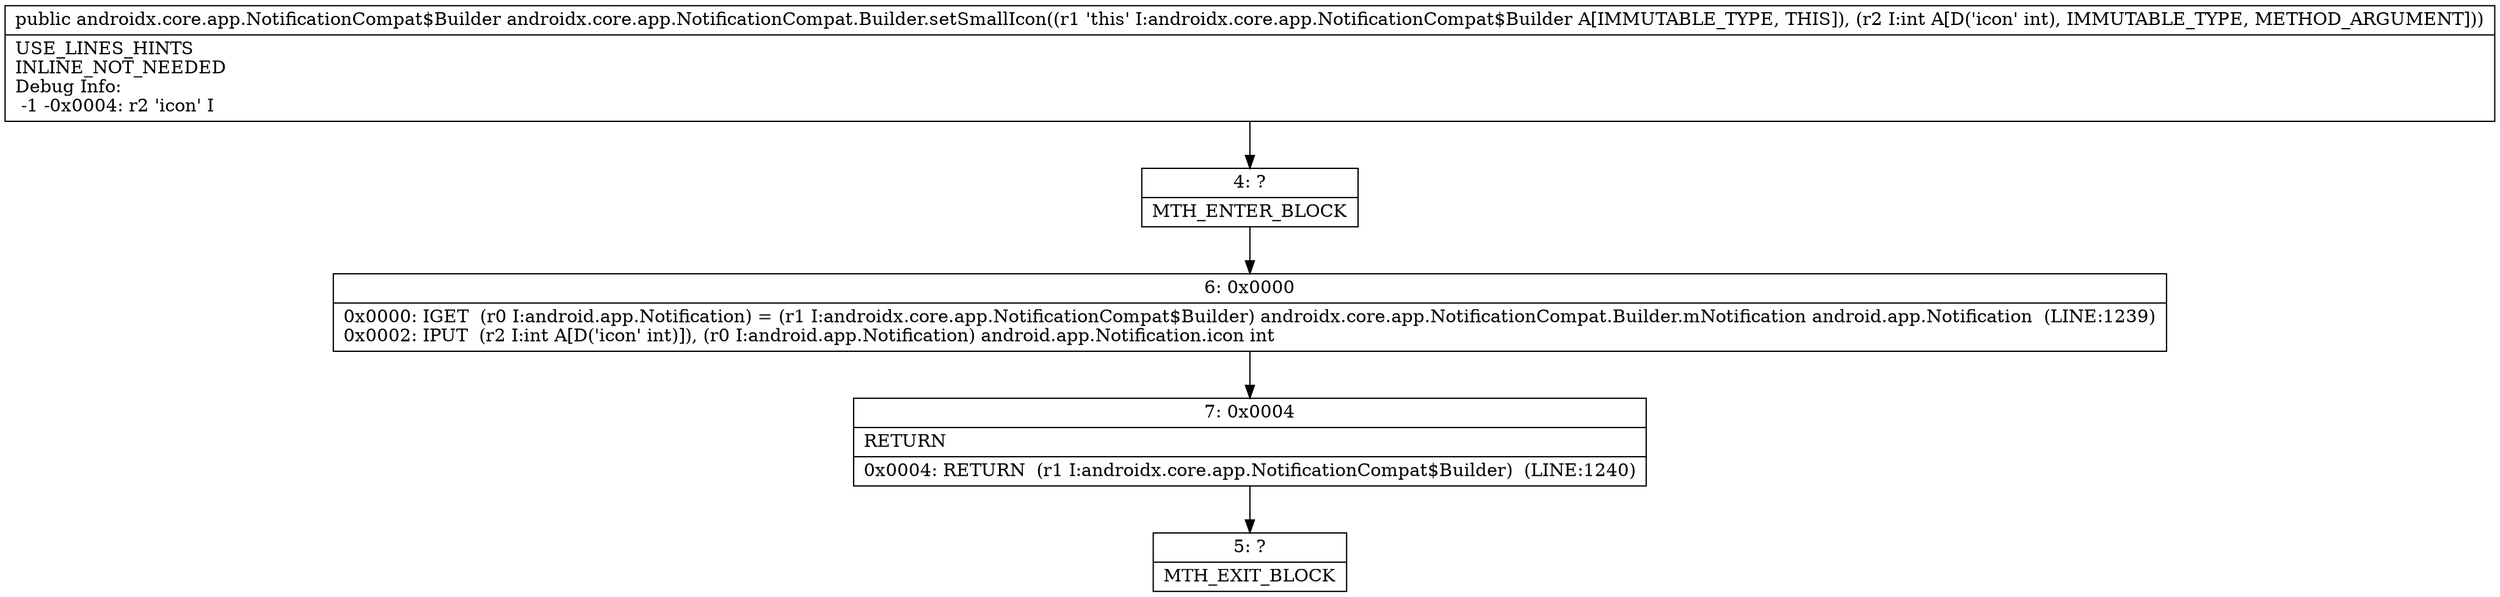 digraph "CFG forandroidx.core.app.NotificationCompat.Builder.setSmallIcon(I)Landroidx\/core\/app\/NotificationCompat$Builder;" {
Node_4 [shape=record,label="{4\:\ ?|MTH_ENTER_BLOCK\l}"];
Node_6 [shape=record,label="{6\:\ 0x0000|0x0000: IGET  (r0 I:android.app.Notification) = (r1 I:androidx.core.app.NotificationCompat$Builder) androidx.core.app.NotificationCompat.Builder.mNotification android.app.Notification  (LINE:1239)\l0x0002: IPUT  (r2 I:int A[D('icon' int)]), (r0 I:android.app.Notification) android.app.Notification.icon int \l}"];
Node_7 [shape=record,label="{7\:\ 0x0004|RETURN\l|0x0004: RETURN  (r1 I:androidx.core.app.NotificationCompat$Builder)  (LINE:1240)\l}"];
Node_5 [shape=record,label="{5\:\ ?|MTH_EXIT_BLOCK\l}"];
MethodNode[shape=record,label="{public androidx.core.app.NotificationCompat$Builder androidx.core.app.NotificationCompat.Builder.setSmallIcon((r1 'this' I:androidx.core.app.NotificationCompat$Builder A[IMMUTABLE_TYPE, THIS]), (r2 I:int A[D('icon' int), IMMUTABLE_TYPE, METHOD_ARGUMENT]))  | USE_LINES_HINTS\lINLINE_NOT_NEEDED\lDebug Info:\l  \-1 \-0x0004: r2 'icon' I\l}"];
MethodNode -> Node_4;Node_4 -> Node_6;
Node_6 -> Node_7;
Node_7 -> Node_5;
}

